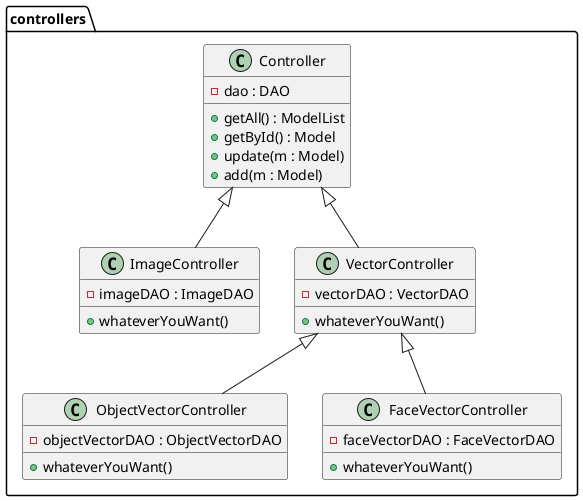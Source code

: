 @startuml class_diagram_controllers

package controllers
{
    class Controller
    {
        -dao : DAO

    	+getAll() : ModelList
        +getById() : Model
        +update(m : Model)
        +add(m : Model)
    }

    class ImageController
    {
        -imageDAO : ImageDAO

        +whateverYouWant()
    }

    class VectorController
    {
		-vectorDAO : VectorDAO

        +whateverYouWant()
    }

    class ObjectVectorController
    {
    	-objectVectorDAO : ObjectVectorDAO

        +whateverYouWant()
    }

    class FaceVectorController
    {
    	-faceVectorDAO : FaceVectorDAO

        +whateverYouWant()
    }

    Controller <|-- ImageController
    Controller <|-- VectorController
    VectorController <|-- FaceVectorController
    VectorController <|-- ObjectVectorController
}

@enduml

